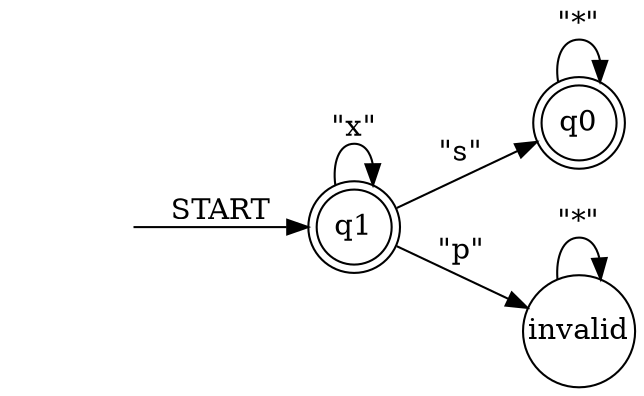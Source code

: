 # ----------------------------------- 
#Title:   !p W s
#From:  patterns.projects.cs.ksu.edu/documentation/patterns/ltl.shtml 
# alphabet : [x, p, s]
# ----------------------------------- 
 
 
digraph G {
  rankdir=LR;
  q0 [shape=doublecircle, margin=0];
  q1 [shape=doublecircle, margin=0];
  start0 [shape=none, style=invis];
  start0 -> q1 [label="START"];
  q1 -> q1  [label="\"x\""];
  q1 -> q0  [label="\"s\""];
  q0 -> q0  [label="\"*\""];
  invalid -> invalid  [label="\"*\""];
  q1 -> invalid  [label="\"p\""];
  invalid [shape=circle, margin=0];
}
